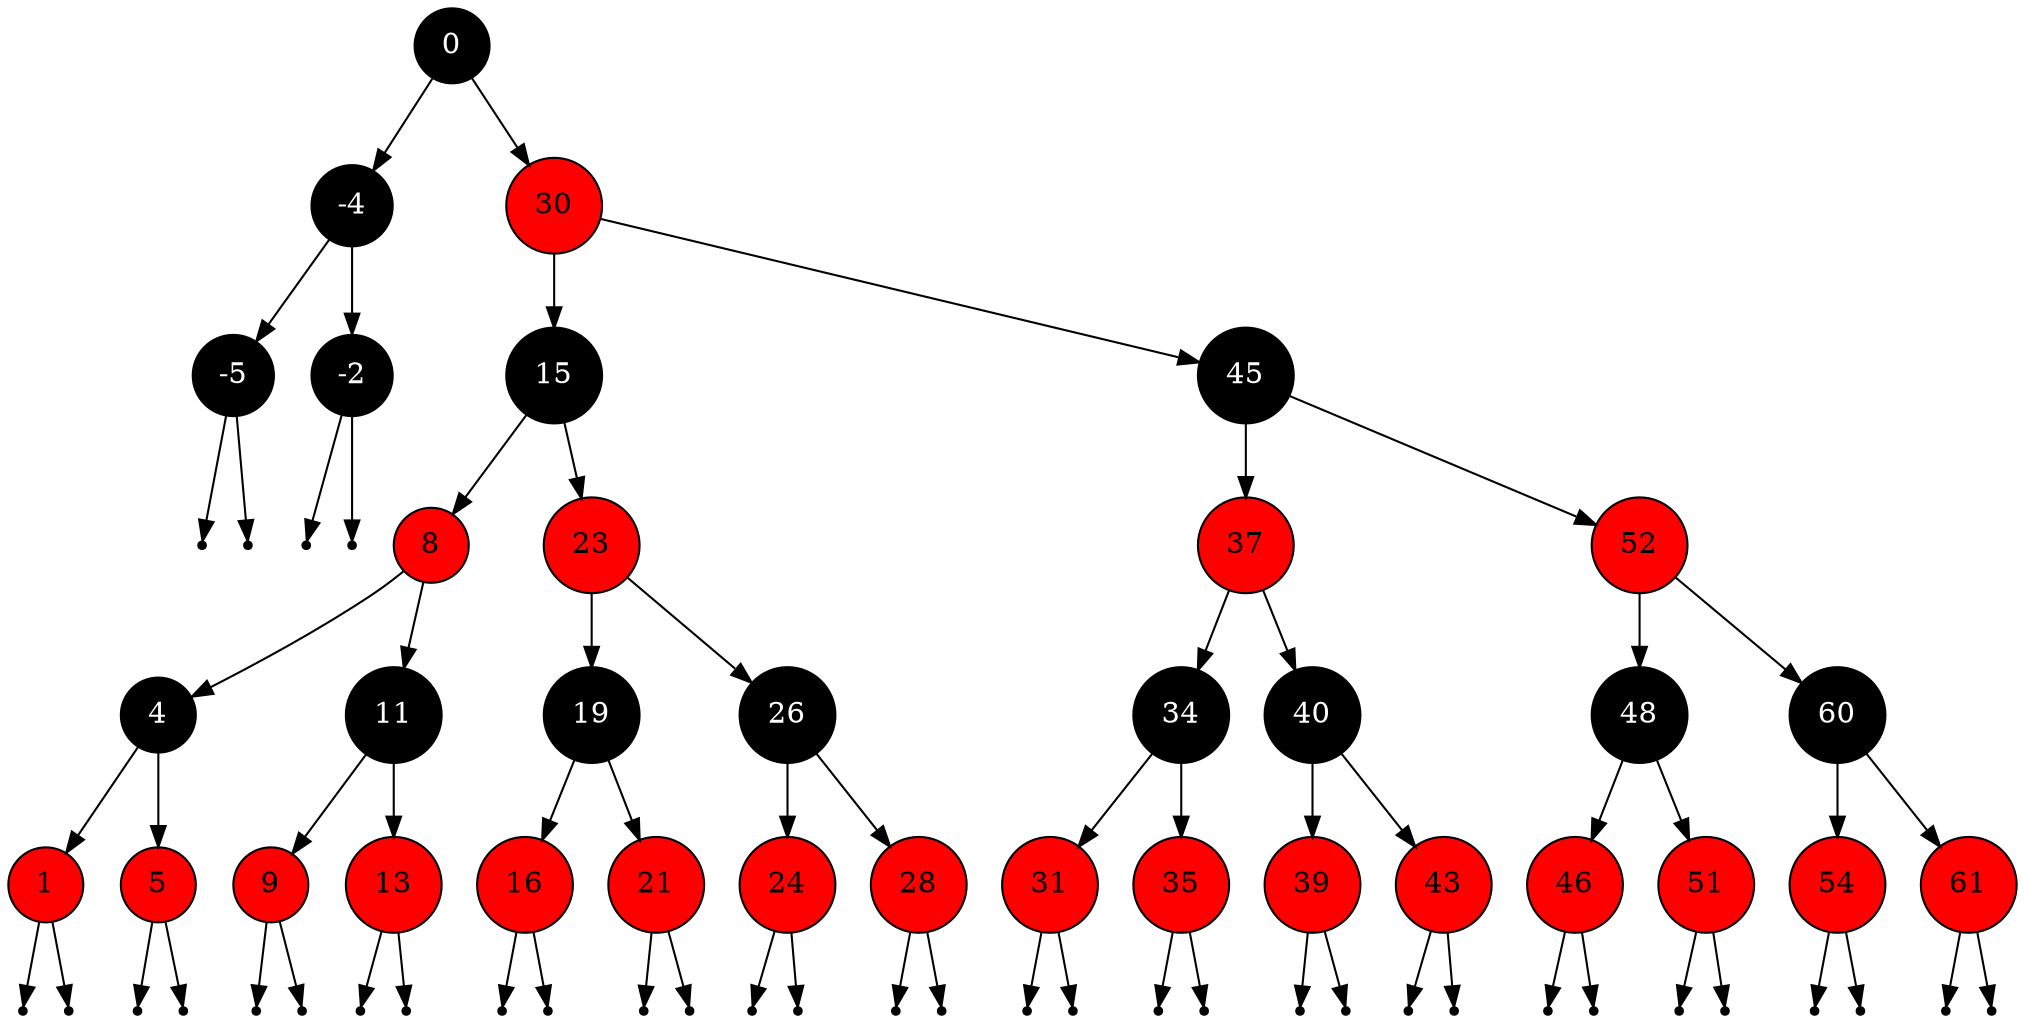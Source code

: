 digraph {
node[shape=circle]
"0"[label="0"][style=filled][fillcolor=black][fontcolor=white];
"-4"[label="-4"][style=filled][fillcolor=black][fontcolor=white];
"-5"[label="-5"][style=filled][fillcolor=black][fontcolor=white];
null1 [shape=point];
null2 [shape=point];
"-5" -> null1;
"-5" -> null2;
"-2"[label="-2"][style=filled][fillcolor=black][fontcolor=white];
null3 [shape=point];
null4 [shape=point];
"-2" -> null3;
"-2" -> null4;
"-4" -> "-5";
"-4" -> "-2";
"30"[label="30"][style=filled][fillcolor=red][fontcolor=black];
"15"[label="15"][style=filled][fillcolor=black][fontcolor=white];
"8"[label="8"][style=filled][fillcolor=red][fontcolor=black];
"4"[label="4"][style=filled][fillcolor=black][fontcolor=white];
"1"[label="1"][style=filled][fillcolor=red][fontcolor=black];
null5 [shape=point];
null6 [shape=point];
"1" -> null5;
"1" -> null6;
"5"[label="5"][style=filled][fillcolor=red][fontcolor=black];
null7 [shape=point];
null8 [shape=point];
"5" -> null7;
"5" -> null8;
"4" -> "1";
"4" -> "5";
"11"[label="11"][style=filled][fillcolor=black][fontcolor=white];
"9"[label="9"][style=filled][fillcolor=red][fontcolor=black];
null9 [shape=point];
null10 [shape=point];
"9" -> null9;
"9" -> null10;
"13"[label="13"][style=filled][fillcolor=red][fontcolor=black];
null11 [shape=point];
null12 [shape=point];
"13" -> null11;
"13" -> null12;
"11" -> "9";
"11" -> "13";
"8" -> "4";
"8" -> "11";
"23"[label="23"][style=filled][fillcolor=red][fontcolor=black];
"19"[label="19"][style=filled][fillcolor=black][fontcolor=white];
"16"[label="16"][style=filled][fillcolor=red][fontcolor=black];
null13 [shape=point];
null14 [shape=point];
"16" -> null13;
"16" -> null14;
"21"[label="21"][style=filled][fillcolor=red][fontcolor=black];
null15 [shape=point];
null16 [shape=point];
"21" -> null15;
"21" -> null16;
"19" -> "16";
"19" -> "21";
"26"[label="26"][style=filled][fillcolor=black][fontcolor=white];
"24"[label="24"][style=filled][fillcolor=red][fontcolor=black];
null17 [shape=point];
null18 [shape=point];
"24" -> null17;
"24" -> null18;
"28"[label="28"][style=filled][fillcolor=red][fontcolor=black];
null19 [shape=point];
null20 [shape=point];
"28" -> null19;
"28" -> null20;
"26" -> "24";
"26" -> "28";
"23" -> "19";
"23" -> "26";
"15" -> "8";
"15" -> "23";
"45"[label="45"][style=filled][fillcolor=black][fontcolor=white];
"37"[label="37"][style=filled][fillcolor=red][fontcolor=black];
"34"[label="34"][style=filled][fillcolor=black][fontcolor=white];
"31"[label="31"][style=filled][fillcolor=red][fontcolor=black];
null21 [shape=point];
null22 [shape=point];
"31" -> null21;
"31" -> null22;
"35"[label="35"][style=filled][fillcolor=red][fontcolor=black];
null23 [shape=point];
null24 [shape=point];
"35" -> null23;
"35" -> null24;
"34" -> "31";
"34" -> "35";
"40"[label="40"][style=filled][fillcolor=black][fontcolor=white];
"39"[label="39"][style=filled][fillcolor=red][fontcolor=black];
null25 [shape=point];
null26 [shape=point];
"39" -> null25;
"39" -> null26;
"43"[label="43"][style=filled][fillcolor=red][fontcolor=black];
null27 [shape=point];
null28 [shape=point];
"43" -> null27;
"43" -> null28;
"40" -> "39";
"40" -> "43";
"37" -> "34";
"37" -> "40";
"52"[label="52"][style=filled][fillcolor=red][fontcolor=black];
"48"[label="48"][style=filled][fillcolor=black][fontcolor=white];
"46"[label="46"][style=filled][fillcolor=red][fontcolor=black];
null29 [shape=point];
null30 [shape=point];
"46" -> null29;
"46" -> null30;
"51"[label="51"][style=filled][fillcolor=red][fontcolor=black];
null31 [shape=point];
null32 [shape=point];
"51" -> null31;
"51" -> null32;
"48" -> "46";
"48" -> "51";
"60"[label="60"][style=filled][fillcolor=black][fontcolor=white];
"54"[label="54"][style=filled][fillcolor=red][fontcolor=black];
null33 [shape=point];
null34 [shape=point];
"54" -> null33;
"54" -> null34;
"61"[label="61"][style=filled][fillcolor=red][fontcolor=black];
null35 [shape=point];
null36 [shape=point];
"61" -> null35;
"61" -> null36;
"60" -> "54";
"60" -> "61";
"52" -> "48";
"52" -> "60";
"45" -> "37";
"45" -> "52";
"30" -> "15";
"30" -> "45";
"0" -> "-4";
"0" -> "30";
}